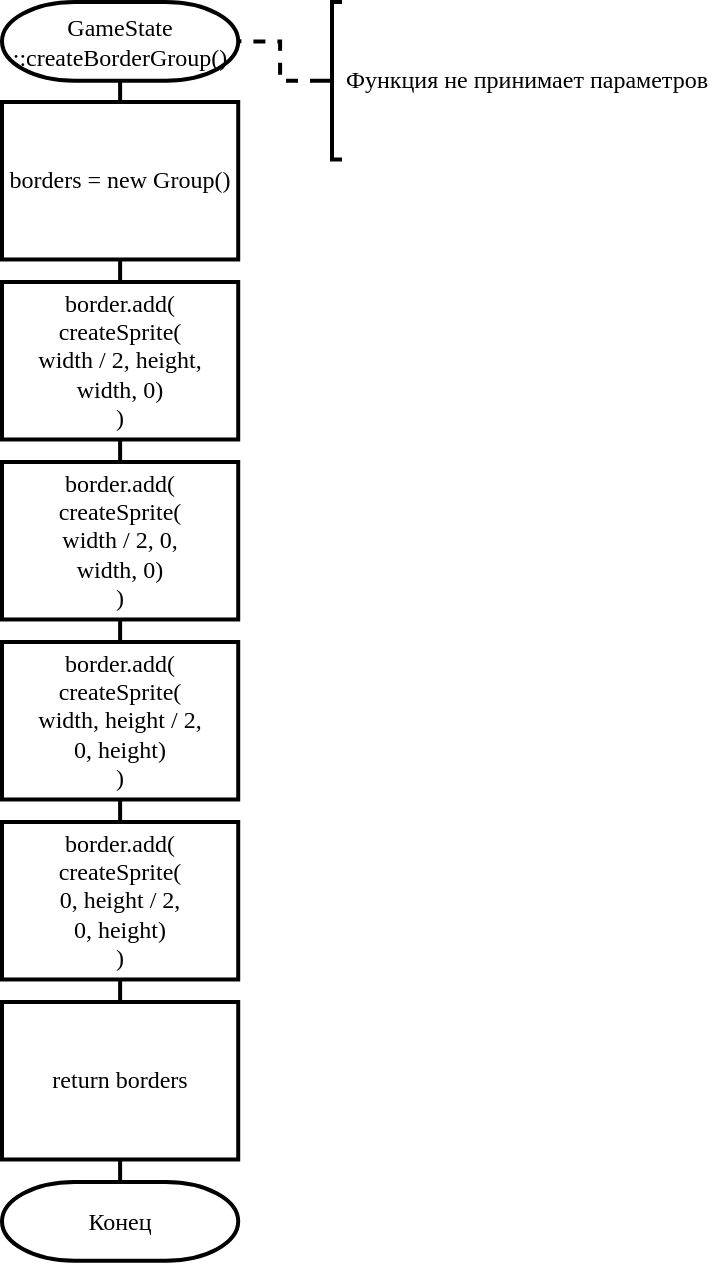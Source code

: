 <mxfile version="14.5.1" type="device"><diagram id="gDCB0AvygrZ2xI1lyk6K" name="Page-1"><mxGraphModel dx="868" dy="519" grid="1" gridSize="10" guides="1" tooltips="1" connect="1" arrows="1" fold="1" page="1" pageScale="1" pageWidth="827" pageHeight="1169" math="0" shadow="0"><root><mxCell id="0"/><mxCell id="1" parent="0"/><mxCell id="_ftLaJC7ZKjJKNKRLYSn-9" style="edgeStyle=orthogonalEdgeStyle;rounded=0;orthogonalLoop=1;jettySize=auto;html=1;exitX=0.5;exitY=1;exitDx=0;exitDy=0;exitPerimeter=0;entryX=0.5;entryY=0;entryDx=0;entryDy=0;endArrow=none;endFill=0;strokeWidth=2;" edge="1" parent="1" source="_ftLaJC7ZKjJKNKRLYSn-1" target="_ftLaJC7ZKjJKNKRLYSn-2"><mxGeometry relative="1" as="geometry"/></mxCell><mxCell id="_ftLaJC7ZKjJKNKRLYSn-1" value="GameState&lt;br&gt;::createBorderGroup()" style="strokeWidth=2;html=1;shape=mxgraph.flowchart.terminator;whiteSpace=wrap;fontFamily=Times New Roman;" vertex="1" parent="1"><mxGeometry x="40" y="40" width="118.11" height="39.37" as="geometry"/></mxCell><mxCell id="_ftLaJC7ZKjJKNKRLYSn-10" style="edgeStyle=orthogonalEdgeStyle;rounded=0;orthogonalLoop=1;jettySize=auto;html=1;exitX=0.5;exitY=1;exitDx=0;exitDy=0;entryX=0.5;entryY=0;entryDx=0;entryDy=0;endArrow=none;endFill=0;strokeWidth=2;" edge="1" parent="1" source="_ftLaJC7ZKjJKNKRLYSn-2" target="_ftLaJC7ZKjJKNKRLYSn-3"><mxGeometry relative="1" as="geometry"/></mxCell><mxCell id="_ftLaJC7ZKjJKNKRLYSn-2" value="borders = new Group()" style="rounded=0;whiteSpace=wrap;html=1;absoluteArcSize=1;arcSize=14;strokeWidth=2;fontFamily=Times New Roman;" vertex="1" parent="1"><mxGeometry x="40" y="90" width="118.11" height="78.74" as="geometry"/></mxCell><mxCell id="_ftLaJC7ZKjJKNKRLYSn-11" style="edgeStyle=orthogonalEdgeStyle;rounded=0;orthogonalLoop=1;jettySize=auto;html=1;exitX=0.5;exitY=1;exitDx=0;exitDy=0;entryX=0.5;entryY=0;entryDx=0;entryDy=0;endArrow=none;endFill=0;strokeWidth=2;" edge="1" parent="1" source="_ftLaJC7ZKjJKNKRLYSn-3" target="_ftLaJC7ZKjJKNKRLYSn-4"><mxGeometry relative="1" as="geometry"/></mxCell><mxCell id="_ftLaJC7ZKjJKNKRLYSn-3" value="border.add(&lt;br&gt;createSprite(&lt;br&gt;width / 2, height,&lt;br&gt;width, 0)&lt;br&gt;)" style="rounded=0;whiteSpace=wrap;html=1;absoluteArcSize=1;arcSize=14;strokeWidth=2;fontFamily=Times New Roman;" vertex="1" parent="1"><mxGeometry x="40" y="180" width="118.11" height="78.74" as="geometry"/></mxCell><mxCell id="_ftLaJC7ZKjJKNKRLYSn-12" style="edgeStyle=orthogonalEdgeStyle;rounded=0;orthogonalLoop=1;jettySize=auto;html=1;exitX=0.5;exitY=1;exitDx=0;exitDy=0;entryX=0.5;entryY=0;entryDx=0;entryDy=0;endArrow=none;endFill=0;strokeWidth=2;" edge="1" parent="1" source="_ftLaJC7ZKjJKNKRLYSn-4" target="_ftLaJC7ZKjJKNKRLYSn-5"><mxGeometry relative="1" as="geometry"/></mxCell><mxCell id="_ftLaJC7ZKjJKNKRLYSn-4" value="border.add(&lt;br&gt;createSprite(&lt;br&gt;width / 2, 0,&lt;br&gt;width, 0)&lt;br&gt;)" style="rounded=0;whiteSpace=wrap;html=1;absoluteArcSize=1;arcSize=14;strokeWidth=2;fontFamily=Times New Roman;" vertex="1" parent="1"><mxGeometry x="40" y="270" width="118.11" height="78.74" as="geometry"/></mxCell><mxCell id="_ftLaJC7ZKjJKNKRLYSn-13" style="edgeStyle=orthogonalEdgeStyle;rounded=0;orthogonalLoop=1;jettySize=auto;html=1;exitX=0.5;exitY=1;exitDx=0;exitDy=0;entryX=0.5;entryY=0;entryDx=0;entryDy=0;endArrow=none;endFill=0;strokeWidth=2;" edge="1" parent="1" source="_ftLaJC7ZKjJKNKRLYSn-5" target="_ftLaJC7ZKjJKNKRLYSn-6"><mxGeometry relative="1" as="geometry"/></mxCell><mxCell id="_ftLaJC7ZKjJKNKRLYSn-5" value="border.add(&lt;br&gt;createSprite(&lt;br&gt;width, height / 2,&lt;br&gt;0, height)&lt;br&gt;)" style="rounded=0;whiteSpace=wrap;html=1;absoluteArcSize=1;arcSize=14;strokeWidth=2;fontFamily=Times New Roman;" vertex="1" parent="1"><mxGeometry x="40" y="360" width="118.11" height="78.74" as="geometry"/></mxCell><mxCell id="_ftLaJC7ZKjJKNKRLYSn-14" style="edgeStyle=orthogonalEdgeStyle;rounded=0;orthogonalLoop=1;jettySize=auto;html=1;exitX=0.5;exitY=1;exitDx=0;exitDy=0;entryX=0.5;entryY=0;entryDx=0;entryDy=0;endArrow=none;endFill=0;strokeWidth=2;" edge="1" parent="1" source="_ftLaJC7ZKjJKNKRLYSn-6" target="_ftLaJC7ZKjJKNKRLYSn-7"><mxGeometry relative="1" as="geometry"/></mxCell><mxCell id="_ftLaJC7ZKjJKNKRLYSn-6" value="border.add(&lt;br&gt;createSprite(&lt;br&gt;0, height / 2,&lt;br&gt;0, height)&lt;br&gt;)" style="rounded=0;whiteSpace=wrap;html=1;absoluteArcSize=1;arcSize=14;strokeWidth=2;fontFamily=Times New Roman;" vertex="1" parent="1"><mxGeometry x="40" y="450" width="118.11" height="78.74" as="geometry"/></mxCell><mxCell id="_ftLaJC7ZKjJKNKRLYSn-15" style="edgeStyle=orthogonalEdgeStyle;rounded=0;orthogonalLoop=1;jettySize=auto;html=1;exitX=0.5;exitY=1;exitDx=0;exitDy=0;entryX=0.5;entryY=0;entryDx=0;entryDy=0;entryPerimeter=0;endArrow=none;endFill=0;strokeWidth=2;" edge="1" parent="1" source="_ftLaJC7ZKjJKNKRLYSn-7" target="_ftLaJC7ZKjJKNKRLYSn-8"><mxGeometry relative="1" as="geometry"/></mxCell><mxCell id="_ftLaJC7ZKjJKNKRLYSn-7" value="return borders" style="rounded=0;whiteSpace=wrap;html=1;absoluteArcSize=1;arcSize=14;strokeWidth=2;fontFamily=Times New Roman;" vertex="1" parent="1"><mxGeometry x="40" y="540" width="118.11" height="78.74" as="geometry"/></mxCell><mxCell id="_ftLaJC7ZKjJKNKRLYSn-8" value="Конец" style="strokeWidth=2;html=1;shape=mxgraph.flowchart.terminator;whiteSpace=wrap;fontFamily=Times New Roman;" vertex="1" parent="1"><mxGeometry x="40" y="630" width="118.11" height="39.37" as="geometry"/></mxCell><mxCell id="_ftLaJC7ZKjJKNKRLYSn-17" style="edgeStyle=orthogonalEdgeStyle;rounded=0;orthogonalLoop=1;jettySize=auto;html=1;exitX=0;exitY=0.5;exitDx=0;exitDy=0;exitPerimeter=0;entryX=1;entryY=0.5;entryDx=0;entryDy=0;entryPerimeter=0;endArrow=none;endFill=0;strokeWidth=2;dashed=1;" edge="1" parent="1" source="_ftLaJC7ZKjJKNKRLYSn-16" target="_ftLaJC7ZKjJKNKRLYSn-1"><mxGeometry relative="1" as="geometry"/></mxCell><mxCell id="_ftLaJC7ZKjJKNKRLYSn-16" value="Функция не принимает параметров" style="strokeWidth=2;html=1;shape=mxgraph.flowchart.annotation_2;align=left;labelPosition=right;pointerEvents=1;rounded=0;fontFamily=Times New Roman;" vertex="1" parent="1"><mxGeometry x="200" y="40" width="10" height="78.74" as="geometry"/></mxCell></root></mxGraphModel></diagram></mxfile>